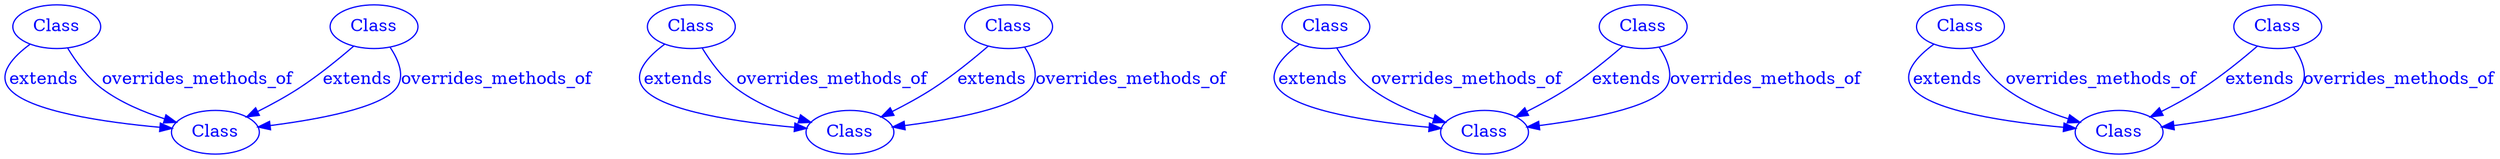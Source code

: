 
digraph SubdueGraph {
  20 [label="Class",color=blue,fontcolor=blue];
  22 [label="Class",color=blue,fontcolor=blue];
  23 [label="Class",color=blue,fontcolor=blue];
  20 -> 23 [label="extends",color=blue,fontcolor=blue];
  22 -> 23 [label="extends",color=blue,fontcolor=blue];
  20 -> 23 [label="overrides_methods_of",color=blue,fontcolor=blue];
  22 -> 23 [label="overrides_methods_of",color=blue,fontcolor=blue];
  35 [label="Class",color=blue,fontcolor=blue];
  41 [label="Class",color=blue,fontcolor=blue];
  58 [label="Class",color=blue,fontcolor=blue];
  35 -> 58 [label="extends",color=blue,fontcolor=blue];
  41 -> 58 [label="extends",color=blue,fontcolor=blue];
  35 -> 58 [label="overrides_methods_of",color=blue,fontcolor=blue];
  41 -> 58 [label="overrides_methods_of",color=blue,fontcolor=blue];
  38 [label="Class",color=blue,fontcolor=blue];
  46 [label="Class",color=blue,fontcolor=blue];
  60 [label="Class",color=blue,fontcolor=blue];
  38 -> 60 [label="extends",color=blue,fontcolor=blue];
  46 -> 60 [label="extends",color=blue,fontcolor=blue];
  38 -> 60 [label="overrides_methods_of",color=blue,fontcolor=blue];
  46 -> 60 [label="overrides_methods_of",color=blue,fontcolor=blue];
  48 [label="Class",color=blue,fontcolor=blue];
  49 [label="Class",color=blue,fontcolor=blue];
  64 [label="Class",color=blue,fontcolor=blue];
  48 -> 64 [label="extends",color=blue,fontcolor=blue];
  49 -> 64 [label="extends",color=blue,fontcolor=blue];
  48 -> 64 [label="overrides_methods_of",color=blue,fontcolor=blue];
  49 -> 64 [label="overrides_methods_of",color=blue,fontcolor=blue];
}
